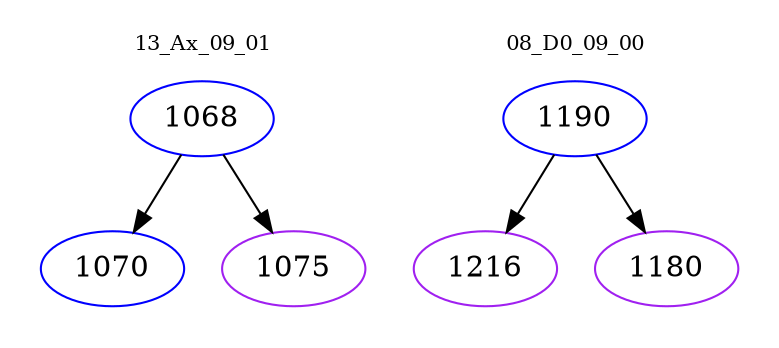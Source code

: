 digraph{
subgraph cluster_0 {
color = white
label = "13_Ax_09_01";
fontsize=10;
T0_1068 [label="1068", color="blue"]
T0_1068 -> T0_1070 [color="black"]
T0_1070 [label="1070", color="blue"]
T0_1068 -> T0_1075 [color="black"]
T0_1075 [label="1075", color="purple"]
}
subgraph cluster_1 {
color = white
label = "08_D0_09_00";
fontsize=10;
T1_1190 [label="1190", color="blue"]
T1_1190 -> T1_1216 [color="black"]
T1_1216 [label="1216", color="purple"]
T1_1190 -> T1_1180 [color="black"]
T1_1180 [label="1180", color="purple"]
}
}

